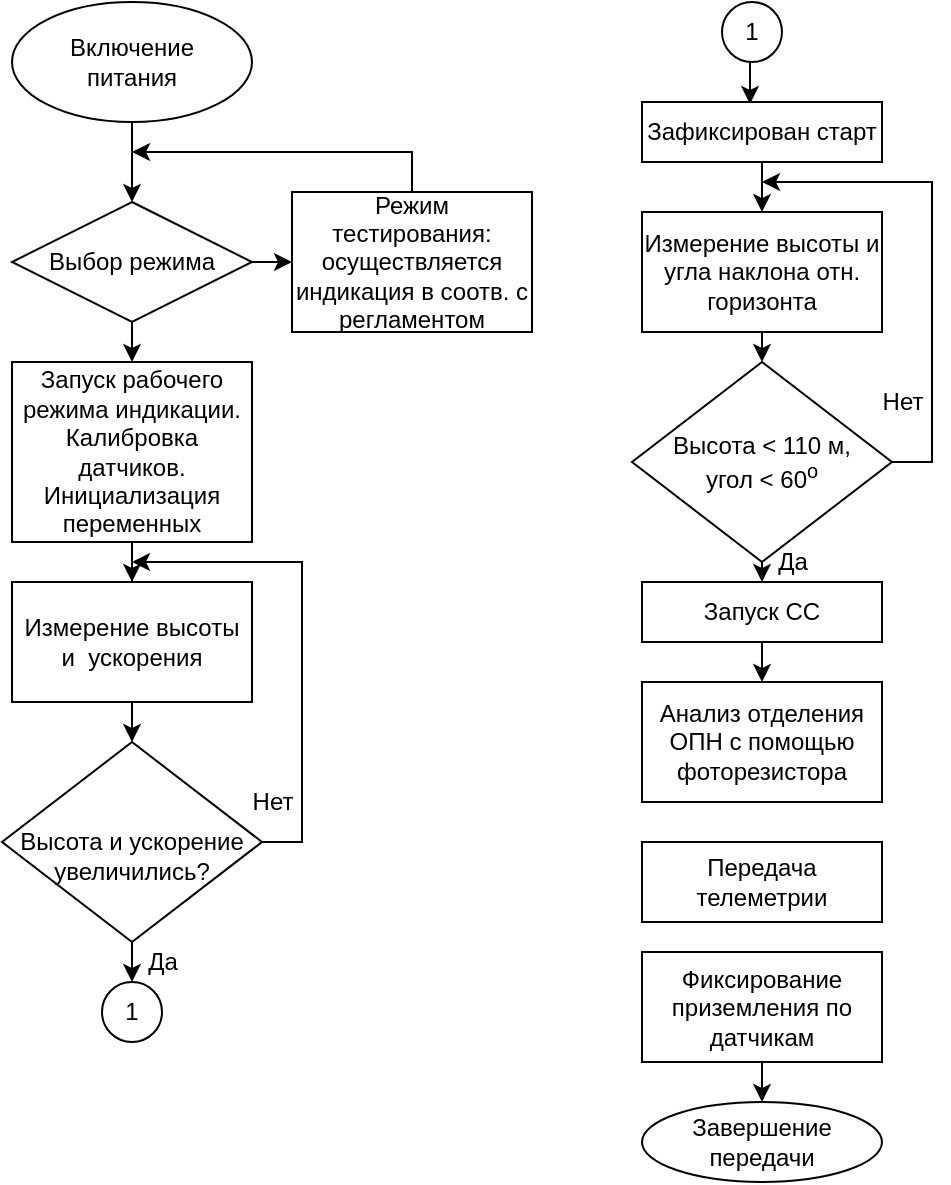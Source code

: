 <mxfile version="15.5.8" type="device"><diagram id="u4aAkMSVJBizNTA6fLvC" name="Page-1"><mxGraphModel dx="1422" dy="794" grid="1" gridSize="10" guides="1" tooltips="1" connect="1" arrows="1" fold="1" page="1" pageScale="1" pageWidth="827" pageHeight="1169" math="0" shadow="0"><root><mxCell id="0"/><mxCell id="1" parent="0"/><mxCell id="v-DcmWn3t4voP0qyYz3T-8" style="edgeStyle=orthogonalEdgeStyle;rounded=0;orthogonalLoop=1;jettySize=auto;html=1;exitX=0.5;exitY=1;exitDx=0;exitDy=0;entryX=0.5;entryY=0;entryDx=0;entryDy=0;" parent="1" source="v-DcmWn3t4voP0qyYz3T-1" target="v-DcmWn3t4voP0qyYz3T-4" edge="1"><mxGeometry relative="1" as="geometry"/></mxCell><mxCell id="v-DcmWn3t4voP0qyYz3T-1" value="Включение&lt;br&gt;питания" style="ellipse;whiteSpace=wrap;html=1;" parent="1" vertex="1"><mxGeometry x="80" y="70" width="120" height="60" as="geometry"/></mxCell><mxCell id="v-DcmWn3t4voP0qyYz3T-9" style="edgeStyle=orthogonalEdgeStyle;rounded=0;orthogonalLoop=1;jettySize=auto;html=1;exitX=0.5;exitY=0;exitDx=0;exitDy=0;" parent="1" source="v-DcmWn3t4voP0qyYz3T-2" edge="1"><mxGeometry relative="1" as="geometry"><mxPoint x="140" y="145" as="targetPoint"/><Array as="points"><mxPoint x="280" y="145"/></Array></mxGeometry></mxCell><mxCell id="v-DcmWn3t4voP0qyYz3T-2" value="Режим тестирования:&lt;br&gt;осуществляется индикация в соотв. с регламентом" style="rounded=0;whiteSpace=wrap;html=1;" parent="1" vertex="1"><mxGeometry x="220" y="165" width="120" height="70" as="geometry"/></mxCell><mxCell id="v-DcmWn3t4voP0qyYz3T-3" style="edgeStyle=orthogonalEdgeStyle;rounded=0;orthogonalLoop=1;jettySize=auto;html=1;exitX=0.5;exitY=1;exitDx=0;exitDy=0;" parent="1" source="v-DcmWn3t4voP0qyYz3T-1" target="v-DcmWn3t4voP0qyYz3T-1" edge="1"><mxGeometry relative="1" as="geometry"/></mxCell><mxCell id="v-DcmWn3t4voP0qyYz3T-7" style="edgeStyle=orthogonalEdgeStyle;rounded=0;orthogonalLoop=1;jettySize=auto;html=1;exitX=1;exitY=0.5;exitDx=0;exitDy=0;entryX=0;entryY=0.5;entryDx=0;entryDy=0;" parent="1" source="v-DcmWn3t4voP0qyYz3T-4" target="v-DcmWn3t4voP0qyYz3T-2" edge="1"><mxGeometry relative="1" as="geometry"/></mxCell><mxCell id="v-DcmWn3t4voP0qyYz3T-11" style="edgeStyle=orthogonalEdgeStyle;rounded=0;orthogonalLoop=1;jettySize=auto;html=1;exitX=0.5;exitY=1;exitDx=0;exitDy=0;entryX=0.5;entryY=0;entryDx=0;entryDy=0;" parent="1" source="v-DcmWn3t4voP0qyYz3T-4" target="v-DcmWn3t4voP0qyYz3T-10" edge="1"><mxGeometry relative="1" as="geometry"/></mxCell><mxCell id="v-DcmWn3t4voP0qyYz3T-4" value="Выбор режима" style="rhombus;whiteSpace=wrap;html=1;" parent="1" vertex="1"><mxGeometry x="80" y="170" width="120" height="60" as="geometry"/></mxCell><mxCell id="v-DcmWn3t4voP0qyYz3T-13" style="edgeStyle=orthogonalEdgeStyle;rounded=0;orthogonalLoop=1;jettySize=auto;html=1;exitX=0.5;exitY=1;exitDx=0;exitDy=0;" parent="1" source="v-DcmWn3t4voP0qyYz3T-10" target="v-DcmWn3t4voP0qyYz3T-12" edge="1"><mxGeometry relative="1" as="geometry"/></mxCell><mxCell id="v-DcmWn3t4voP0qyYz3T-10" value="Запуск рабочего режима индикации.&lt;br&gt;Калибровка датчиков.&lt;br&gt;Инициализация переменных" style="rounded=0;whiteSpace=wrap;html=1;" parent="1" vertex="1"><mxGeometry x="80" y="250" width="120" height="90" as="geometry"/></mxCell><mxCell id="v-DcmWn3t4voP0qyYz3T-15" style="edgeStyle=orthogonalEdgeStyle;rounded=0;orthogonalLoop=1;jettySize=auto;html=1;exitX=0.5;exitY=1;exitDx=0;exitDy=0;entryX=0.5;entryY=0;entryDx=0;entryDy=0;" parent="1" source="v-DcmWn3t4voP0qyYz3T-12" target="v-DcmWn3t4voP0qyYz3T-14" edge="1"><mxGeometry relative="1" as="geometry"/></mxCell><mxCell id="v-DcmWn3t4voP0qyYz3T-12" value="Измерение высоты и&amp;nbsp; ускорения" style="rounded=0;whiteSpace=wrap;html=1;" parent="1" vertex="1"><mxGeometry x="80" y="360" width="120" height="60" as="geometry"/></mxCell><mxCell id="v-DcmWn3t4voP0qyYz3T-16" style="edgeStyle=orthogonalEdgeStyle;rounded=0;orthogonalLoop=1;jettySize=auto;html=1;exitX=1;exitY=0.5;exitDx=0;exitDy=0;" parent="1" source="v-DcmWn3t4voP0qyYz3T-14" edge="1"><mxGeometry relative="1" as="geometry"><mxPoint x="140" y="350" as="targetPoint"/><Array as="points"><mxPoint x="225" y="490"/><mxPoint x="225" y="350"/></Array></mxGeometry></mxCell><mxCell id="v-DcmWn3t4voP0qyYz3T-19" style="edgeStyle=orthogonalEdgeStyle;rounded=0;orthogonalLoop=1;jettySize=auto;html=1;exitX=0.5;exitY=1;exitDx=0;exitDy=0;entryX=0.5;entryY=0;entryDx=0;entryDy=0;" parent="1" source="v-DcmWn3t4voP0qyYz3T-14" target="v-DcmWn3t4voP0qyYz3T-18" edge="1"><mxGeometry relative="1" as="geometry"/></mxCell><mxCell id="v-DcmWn3t4voP0qyYz3T-14" value="&lt;br&gt;Высота и ускорение&lt;br&gt;увеличились?" style="rhombus;whiteSpace=wrap;html=1;" parent="1" vertex="1"><mxGeometry x="75" y="440" width="130" height="100" as="geometry"/></mxCell><mxCell id="v-DcmWn3t4voP0qyYz3T-17" value="Нет" style="text;html=1;align=center;verticalAlign=middle;resizable=0;points=[];autosize=1;strokeColor=none;" parent="1" vertex="1"><mxGeometry x="190" y="460" width="40" height="20" as="geometry"/></mxCell><mxCell id="v-DcmWn3t4voP0qyYz3T-18" value="1" style="ellipse;whiteSpace=wrap;html=1;aspect=fixed;" parent="1" vertex="1"><mxGeometry x="125" y="560" width="30" height="30" as="geometry"/></mxCell><mxCell id="v-DcmWn3t4voP0qyYz3T-20" value="Да" style="text;html=1;align=center;verticalAlign=middle;resizable=0;points=[];autosize=1;strokeColor=none;" parent="1" vertex="1"><mxGeometry x="140" y="540" width="30" height="20" as="geometry"/></mxCell><mxCell id="v-DcmWn3t4voP0qyYz3T-25" style="edgeStyle=orthogonalEdgeStyle;rounded=0;orthogonalLoop=1;jettySize=auto;html=1;exitX=0.5;exitY=1;exitDx=0;exitDy=0;entryX=0.45;entryY=0.033;entryDx=0;entryDy=0;entryPerimeter=0;" parent="1" source="v-DcmWn3t4voP0qyYz3T-21" target="v-DcmWn3t4voP0qyYz3T-22" edge="1"><mxGeometry relative="1" as="geometry"/></mxCell><mxCell id="v-DcmWn3t4voP0qyYz3T-21" value="1" style="ellipse;whiteSpace=wrap;html=1;aspect=fixed;" parent="1" vertex="1"><mxGeometry x="435" y="70" width="30" height="30" as="geometry"/></mxCell><mxCell id="v-DcmWn3t4voP0qyYz3T-26" style="edgeStyle=orthogonalEdgeStyle;rounded=0;orthogonalLoop=1;jettySize=auto;html=1;exitX=0.5;exitY=1;exitDx=0;exitDy=0;entryX=0.5;entryY=0;entryDx=0;entryDy=0;" parent="1" source="v-DcmWn3t4voP0qyYz3T-22" target="v-DcmWn3t4voP0qyYz3T-23" edge="1"><mxGeometry relative="1" as="geometry"/></mxCell><mxCell id="v-DcmWn3t4voP0qyYz3T-22" value="Зафиксирован старт" style="rounded=0;whiteSpace=wrap;html=1;" parent="1" vertex="1"><mxGeometry x="395" y="120" width="120" height="30" as="geometry"/></mxCell><mxCell id="v-DcmWn3t4voP0qyYz3T-28" style="edgeStyle=orthogonalEdgeStyle;rounded=0;orthogonalLoop=1;jettySize=auto;html=1;exitX=0.5;exitY=1;exitDx=0;exitDy=0;entryX=0.5;entryY=0;entryDx=0;entryDy=0;" parent="1" source="v-DcmWn3t4voP0qyYz3T-23" target="v-DcmWn3t4voP0qyYz3T-27" edge="1"><mxGeometry relative="1" as="geometry"/></mxCell><mxCell id="v-DcmWn3t4voP0qyYz3T-23" value="Измерение высоты и угла наклона отн.&lt;br&gt;горизонта" style="rounded=0;whiteSpace=wrap;html=1;" parent="1" vertex="1"><mxGeometry x="395" y="175" width="120" height="60" as="geometry"/></mxCell><mxCell id="v-DcmWn3t4voP0qyYz3T-33" style="edgeStyle=orthogonalEdgeStyle;rounded=0;orthogonalLoop=1;jettySize=auto;html=1;exitX=0.5;exitY=1;exitDx=0;exitDy=0;entryX=0.5;entryY=0;entryDx=0;entryDy=0;" parent="1" source="v-DcmWn3t4voP0qyYz3T-27" target="v-DcmWn3t4voP0qyYz3T-32" edge="1"><mxGeometry relative="1" as="geometry"/></mxCell><mxCell id="v-DcmWn3t4voP0qyYz3T-38" style="edgeStyle=orthogonalEdgeStyle;rounded=0;orthogonalLoop=1;jettySize=auto;html=1;exitX=1;exitY=0.5;exitDx=0;exitDy=0;" parent="1" source="v-DcmWn3t4voP0qyYz3T-27" edge="1"><mxGeometry relative="1" as="geometry"><mxPoint x="455" y="160" as="targetPoint"/><Array as="points"><mxPoint x="540" y="300"/><mxPoint x="540" y="160"/></Array></mxGeometry></mxCell><mxCell id="v-DcmWn3t4voP0qyYz3T-27" value="Высота &amp;lt; 110 м,&lt;br&gt;угол &amp;lt; 60&lt;sup&gt;o&lt;/sup&gt;" style="rhombus;whiteSpace=wrap;html=1;" parent="1" vertex="1"><mxGeometry x="390" y="250" width="130" height="100" as="geometry"/></mxCell><mxCell id="v-DcmWn3t4voP0qyYz3T-40" style="edgeStyle=orthogonalEdgeStyle;rounded=0;orthogonalLoop=1;jettySize=auto;html=1;exitX=0.5;exitY=1;exitDx=0;exitDy=0;entryX=0.5;entryY=0;entryDx=0;entryDy=0;" parent="1" source="v-DcmWn3t4voP0qyYz3T-32" target="v-DcmWn3t4voP0qyYz3T-39" edge="1"><mxGeometry relative="1" as="geometry"/></mxCell><mxCell id="v-DcmWn3t4voP0qyYz3T-32" value="Запуск СС" style="rounded=0;whiteSpace=wrap;html=1;" parent="1" vertex="1"><mxGeometry x="395" y="360" width="120" height="30" as="geometry"/></mxCell><mxCell id="v-DcmWn3t4voP0qyYz3T-34" value="Да" style="text;html=1;align=center;verticalAlign=middle;resizable=0;points=[];autosize=1;strokeColor=none;" parent="1" vertex="1"><mxGeometry x="455" y="340" width="30" height="20" as="geometry"/></mxCell><mxCell id="v-DcmWn3t4voP0qyYz3T-30" value="Нет" style="text;html=1;align=center;verticalAlign=middle;resizable=0;points=[];autosize=1;strokeColor=none;" parent="1" vertex="1"><mxGeometry x="505" y="260" width="40" height="20" as="geometry"/></mxCell><mxCell id="v-DcmWn3t4voP0qyYz3T-39" value="Анализ отделения ОПН с помощью фоторезистора" style="rounded=0;whiteSpace=wrap;html=1;" parent="1" vertex="1"><mxGeometry x="395" y="410" width="120" height="60" as="geometry"/></mxCell><mxCell id="v-DcmWn3t4voP0qyYz3T-41" value="Передача телеметрии" style="rounded=0;whiteSpace=wrap;html=1;" parent="1" vertex="1"><mxGeometry x="395" y="490" width="120" height="40" as="geometry"/></mxCell><mxCell id="v-DcmWn3t4voP0qyYz3T-44" style="edgeStyle=orthogonalEdgeStyle;rounded=0;orthogonalLoop=1;jettySize=auto;html=1;exitX=0.5;exitY=1;exitDx=0;exitDy=0;entryX=0.5;entryY=0;entryDx=0;entryDy=0;" parent="1" source="v-DcmWn3t4voP0qyYz3T-42" target="v-DcmWn3t4voP0qyYz3T-43" edge="1"><mxGeometry relative="1" as="geometry"/></mxCell><mxCell id="v-DcmWn3t4voP0qyYz3T-42" value="Фиксирование приземления по датчикам" style="rounded=0;whiteSpace=wrap;html=1;" parent="1" vertex="1"><mxGeometry x="395" y="545" width="120" height="55" as="geometry"/></mxCell><mxCell id="v-DcmWn3t4voP0qyYz3T-43" value="Завершение передачи" style="ellipse;whiteSpace=wrap;html=1;" parent="1" vertex="1"><mxGeometry x="395" y="620" width="120" height="40" as="geometry"/></mxCell></root></mxGraphModel></diagram></mxfile>